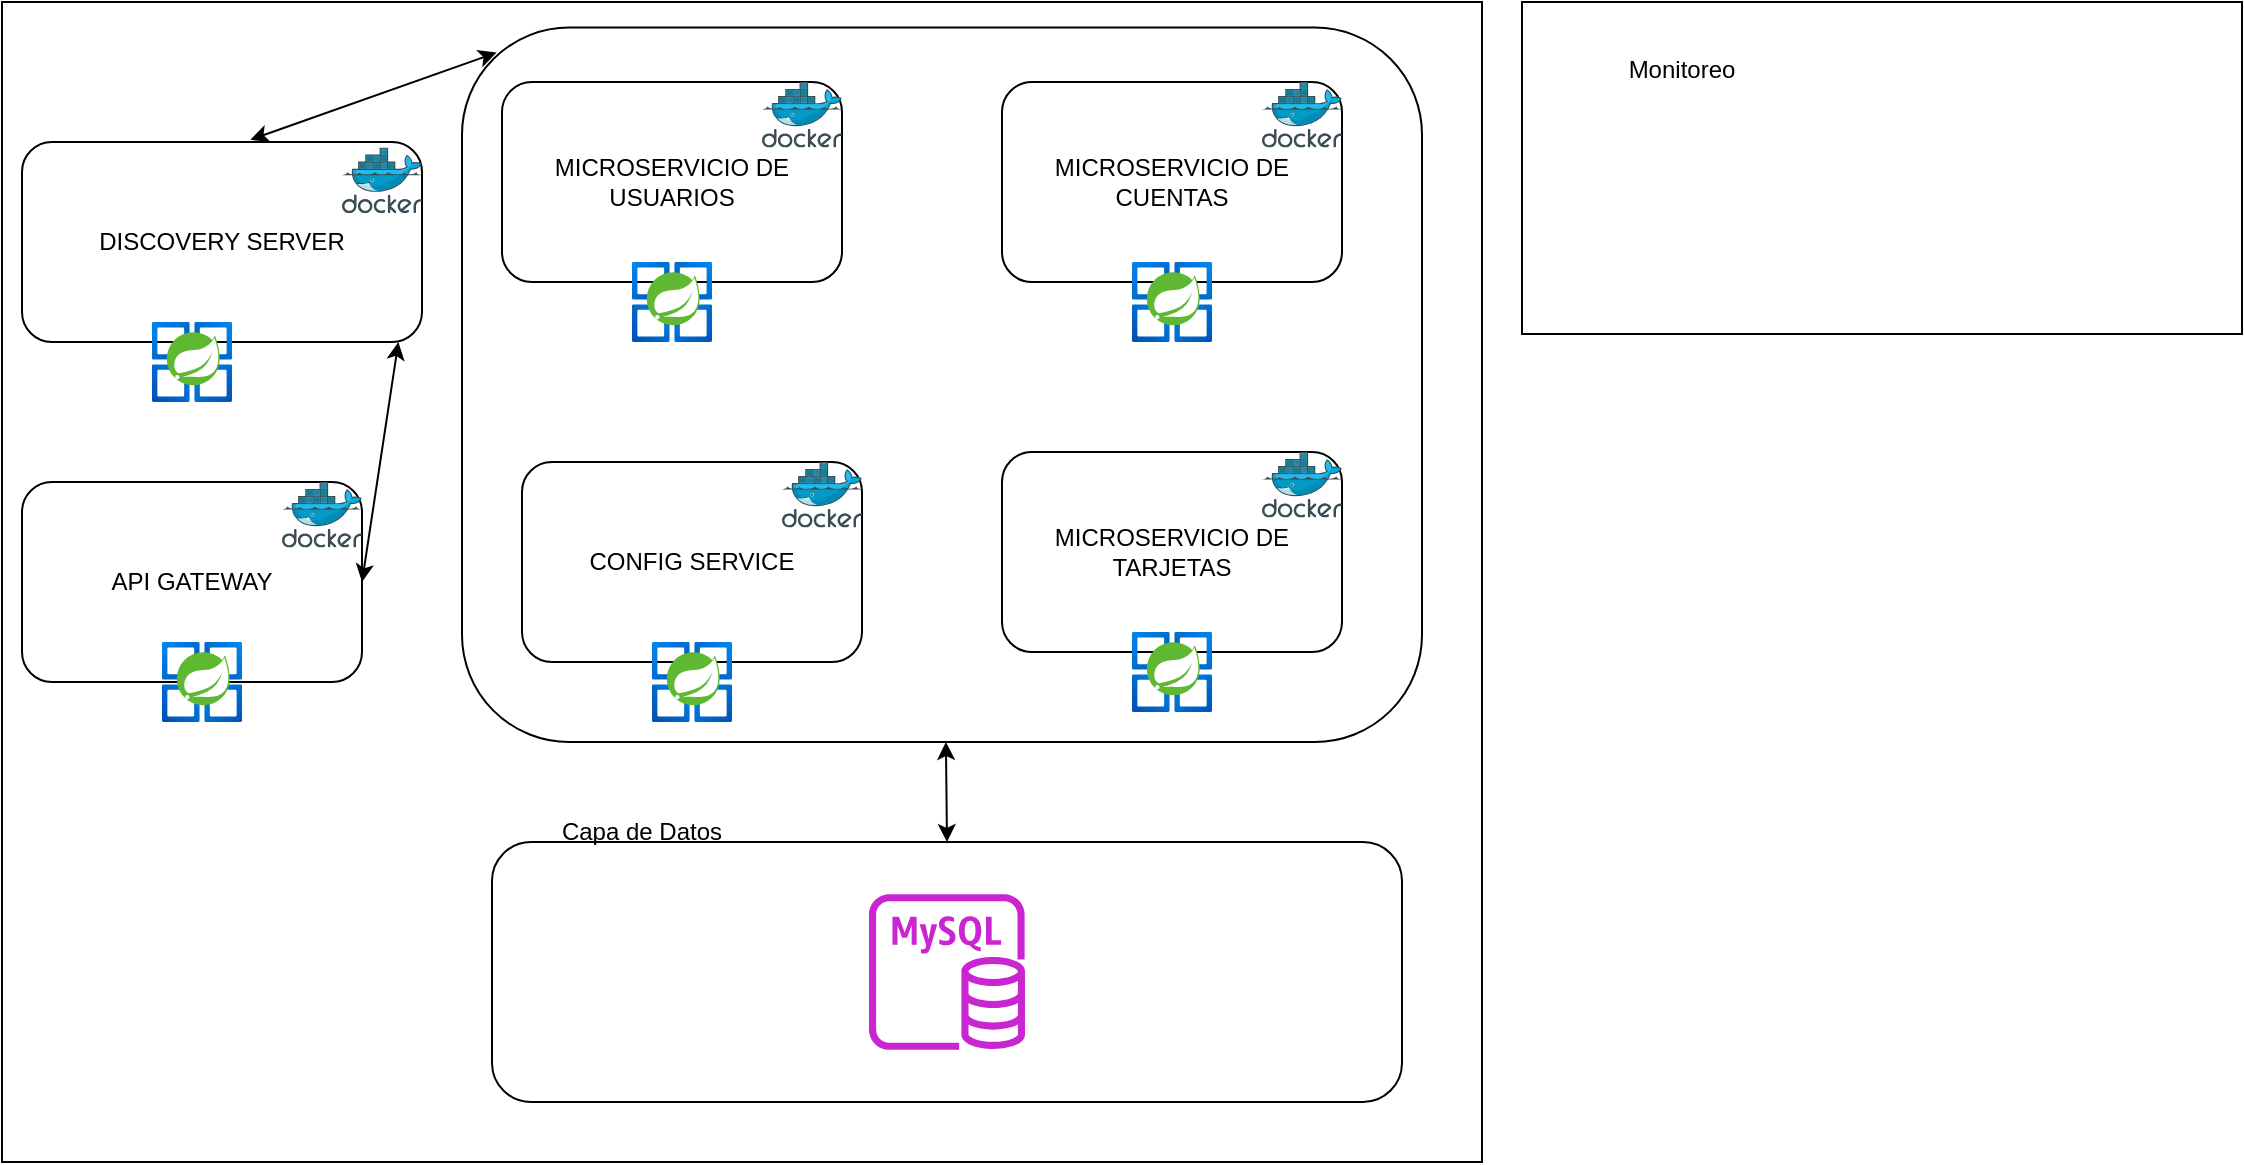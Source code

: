<mxfile version="24.2.5" type="device">
  <diagram id="Ht1M8jgEwFfnCIfOTk4-" name="Page-1">
    <mxGraphModel dx="1687" dy="984" grid="1" gridSize="10" guides="1" tooltips="1" connect="1" arrows="1" fold="1" page="1" pageScale="1" pageWidth="1169" pageHeight="827" math="0" shadow="0">
      <root>
        <mxCell id="0" />
        <mxCell id="1" parent="0" />
        <mxCell id="ZWRmlS2SUOm_svUnGcR8-1" value="" style="rounded=0;whiteSpace=wrap;html=1;" vertex="1" parent="1">
          <mxGeometry x="40" y="40" width="740" height="580" as="geometry" />
        </mxCell>
        <mxCell id="ZWRmlS2SUOm_svUnGcR8-28" value="" style="rounded=1;whiteSpace=wrap;html=1;" vertex="1" parent="1">
          <mxGeometry x="270" y="52.8" width="480" height="357.2" as="geometry" />
        </mxCell>
        <mxCell id="ZWRmlS2SUOm_svUnGcR8-4" value="API GATEWAY" style="rounded=1;whiteSpace=wrap;html=1;" vertex="1" parent="1">
          <mxGeometry x="50" y="280" width="170" height="100" as="geometry" />
        </mxCell>
        <mxCell id="ZWRmlS2SUOm_svUnGcR8-6" value="" style="image;sketch=0;aspect=fixed;html=1;points=[];align=center;fontSize=12;image=img/lib/mscae/Docker.svg;" vertex="1" parent="1">
          <mxGeometry x="180" y="280" width="40" height="32.8" as="geometry" />
        </mxCell>
        <mxCell id="ZWRmlS2SUOm_svUnGcR8-7" value="" style="image;aspect=fixed;html=1;points=[];align=center;fontSize=12;image=img/lib/azure2/compute/Azure_Spring_Cloud.svg;" vertex="1" parent="1">
          <mxGeometry x="120" y="360" width="40" height="40" as="geometry" />
        </mxCell>
        <mxCell id="ZWRmlS2SUOm_svUnGcR8-12" value="DISCOVERY SERVER" style="rounded=1;whiteSpace=wrap;html=1;" vertex="1" parent="1">
          <mxGeometry x="50" y="110" width="200" height="100" as="geometry" />
        </mxCell>
        <mxCell id="ZWRmlS2SUOm_svUnGcR8-13" value="" style="image;sketch=0;aspect=fixed;html=1;points=[];align=center;fontSize=12;image=img/lib/mscae/Docker.svg;" vertex="1" parent="1">
          <mxGeometry x="210" y="112.8" width="40" height="32.8" as="geometry" />
        </mxCell>
        <mxCell id="ZWRmlS2SUOm_svUnGcR8-14" value="" style="image;aspect=fixed;html=1;points=[];align=center;fontSize=12;image=img/lib/azure2/compute/Azure_Spring_Cloud.svg;" vertex="1" parent="1">
          <mxGeometry x="115" y="200" width="40" height="40" as="geometry" />
        </mxCell>
        <mxCell id="ZWRmlS2SUOm_svUnGcR8-17" value="MICROSERVICIO DE USUARIOS" style="rounded=1;whiteSpace=wrap;html=1;" vertex="1" parent="1">
          <mxGeometry x="290" y="80" width="170" height="100" as="geometry" />
        </mxCell>
        <mxCell id="ZWRmlS2SUOm_svUnGcR8-18" value="" style="image;sketch=0;aspect=fixed;html=1;points=[];align=center;fontSize=12;image=img/lib/mscae/Docker.svg;" vertex="1" parent="1">
          <mxGeometry x="420" y="80" width="40" height="32.8" as="geometry" />
        </mxCell>
        <mxCell id="ZWRmlS2SUOm_svUnGcR8-19" value="" style="image;aspect=fixed;html=1;points=[];align=center;fontSize=12;image=img/lib/azure2/compute/Azure_Spring_Cloud.svg;" vertex="1" parent="1">
          <mxGeometry x="355" y="170" width="40" height="40" as="geometry" />
        </mxCell>
        <mxCell id="ZWRmlS2SUOm_svUnGcR8-20" value="MICROSERVICIO DE CUENTAS" style="rounded=1;whiteSpace=wrap;html=1;" vertex="1" parent="1">
          <mxGeometry x="540" y="80" width="170" height="100" as="geometry" />
        </mxCell>
        <mxCell id="ZWRmlS2SUOm_svUnGcR8-21" value="" style="image;sketch=0;aspect=fixed;html=1;points=[];align=center;fontSize=12;image=img/lib/mscae/Docker.svg;" vertex="1" parent="1">
          <mxGeometry x="670" y="80" width="40" height="32.8" as="geometry" />
        </mxCell>
        <mxCell id="ZWRmlS2SUOm_svUnGcR8-22" value="" style="image;aspect=fixed;html=1;points=[];align=center;fontSize=12;image=img/lib/azure2/compute/Azure_Spring_Cloud.svg;" vertex="1" parent="1">
          <mxGeometry x="605" y="170" width="40" height="40" as="geometry" />
        </mxCell>
        <mxCell id="ZWRmlS2SUOm_svUnGcR8-23" value="MICROSERVICIO DE TARJETAS" style="rounded=1;whiteSpace=wrap;html=1;" vertex="1" parent="1">
          <mxGeometry x="540" y="265" width="170" height="100" as="geometry" />
        </mxCell>
        <mxCell id="ZWRmlS2SUOm_svUnGcR8-24" value="" style="image;sketch=0;aspect=fixed;html=1;points=[];align=center;fontSize=12;image=img/lib/mscae/Docker.svg;" vertex="1" parent="1">
          <mxGeometry x="670" y="265" width="40" height="32.8" as="geometry" />
        </mxCell>
        <mxCell id="ZWRmlS2SUOm_svUnGcR8-25" value="" style="image;aspect=fixed;html=1;points=[];align=center;fontSize=12;image=img/lib/azure2/compute/Azure_Spring_Cloud.svg;" vertex="1" parent="1">
          <mxGeometry x="605" y="355" width="40" height="40" as="geometry" />
        </mxCell>
        <mxCell id="ZWRmlS2SUOm_svUnGcR8-26" value="" style="rounded=0;whiteSpace=wrap;html=1;" vertex="1" parent="1">
          <mxGeometry x="800" y="40" width="360" height="166" as="geometry" />
        </mxCell>
        <mxCell id="ZWRmlS2SUOm_svUnGcR8-27" value="Monitoreo" style="text;html=1;align=center;verticalAlign=middle;whiteSpace=wrap;rounded=0;" vertex="1" parent="1">
          <mxGeometry x="810" y="58.8" width="140" height="30" as="geometry" />
        </mxCell>
        <mxCell id="ZWRmlS2SUOm_svUnGcR8-29" value="" style="endArrow=classic;startArrow=classic;html=1;rounded=0;exitX=1;exitY=0.5;exitDx=0;exitDy=0;entryX=0.941;entryY=1;entryDx=0;entryDy=0;entryPerimeter=0;" edge="1" parent="1" source="ZWRmlS2SUOm_svUnGcR8-4" target="ZWRmlS2SUOm_svUnGcR8-12">
          <mxGeometry width="50" height="50" relative="1" as="geometry">
            <mxPoint x="770" y="430" as="sourcePoint" />
            <mxPoint x="820" y="380" as="targetPoint" />
          </mxGeometry>
        </mxCell>
        <mxCell id="ZWRmlS2SUOm_svUnGcR8-30" value="" style="endArrow=classic;startArrow=classic;html=1;rounded=0;exitX=0.571;exitY=-0.011;exitDx=0;exitDy=0;exitPerimeter=0;entryX=0.036;entryY=0.035;entryDx=0;entryDy=0;entryPerimeter=0;" edge="1" parent="1" source="ZWRmlS2SUOm_svUnGcR8-12" target="ZWRmlS2SUOm_svUnGcR8-28">
          <mxGeometry width="50" height="50" relative="1" as="geometry">
            <mxPoint x="770" y="430" as="sourcePoint" />
            <mxPoint x="820" y="380" as="targetPoint" />
          </mxGeometry>
        </mxCell>
        <mxCell id="ZWRmlS2SUOm_svUnGcR8-34" value="" style="shape=image;verticalLabelPosition=bottom;labelBackgroundColor=default;verticalAlign=top;aspect=fixed;imageAspect=0;image=https://www.skedler.com/blog/wp-content/uploads/2021/08/grafana-logo.png;" vertex="1" parent="1">
          <mxGeometry x="820" y="91" width="140" height="70" as="geometry" />
        </mxCell>
        <mxCell id="ZWRmlS2SUOm_svUnGcR8-35" value="" style="shape=image;verticalLabelPosition=bottom;labelBackgroundColor=default;verticalAlign=top;aspect=fixed;imageAspect=0;image=https://miro.medium.com/v2/resize:fit:700/1*SW3lqH4V0J0suyzkZ6FcFQ.png;" vertex="1" parent="1">
          <mxGeometry x="1008" y="80.3" width="140" height="81.4" as="geometry" />
        </mxCell>
        <mxCell id="ZWRmlS2SUOm_svUnGcR8-36" value="CONFIG SERVICE" style="rounded=1;whiteSpace=wrap;html=1;" vertex="1" parent="1">
          <mxGeometry x="300" y="270" width="170" height="100" as="geometry" />
        </mxCell>
        <mxCell id="ZWRmlS2SUOm_svUnGcR8-37" value="" style="image;sketch=0;aspect=fixed;html=1;points=[];align=center;fontSize=12;image=img/lib/mscae/Docker.svg;" vertex="1" parent="1">
          <mxGeometry x="430" y="270" width="40" height="32.8" as="geometry" />
        </mxCell>
        <mxCell id="ZWRmlS2SUOm_svUnGcR8-38" value="" style="image;aspect=fixed;html=1;points=[];align=center;fontSize=12;image=img/lib/azure2/compute/Azure_Spring_Cloud.svg;" vertex="1" parent="1">
          <mxGeometry x="365" y="360" width="40" height="40" as="geometry" />
        </mxCell>
        <mxCell id="ZWRmlS2SUOm_svUnGcR8-39" value="" style="rounded=1;whiteSpace=wrap;html=1;" vertex="1" parent="1">
          <mxGeometry x="285" y="460" width="455" height="130" as="geometry" />
        </mxCell>
        <mxCell id="ZWRmlS2SUOm_svUnGcR8-40" value="" style="sketch=0;outlineConnect=0;fontColor=#232F3E;gradientColor=none;fillColor=#C925D1;strokeColor=none;dashed=0;verticalLabelPosition=bottom;verticalAlign=top;align=center;html=1;fontSize=12;fontStyle=0;aspect=fixed;pointerEvents=1;shape=mxgraph.aws4.rds_mysql_instance;" vertex="1" parent="1">
          <mxGeometry x="473.5" y="486" width="78" height="78" as="geometry" />
        </mxCell>
        <mxCell id="ZWRmlS2SUOm_svUnGcR8-41" value="Capa de Datos" style="text;html=1;align=center;verticalAlign=middle;whiteSpace=wrap;rounded=0;" vertex="1" parent="1">
          <mxGeometry x="290" y="440" width="140" height="30" as="geometry" />
        </mxCell>
        <mxCell id="ZWRmlS2SUOm_svUnGcR8-42" value="" style="endArrow=classic;startArrow=classic;html=1;rounded=0;exitX=0.5;exitY=0;exitDx=0;exitDy=0;" edge="1" parent="1" source="ZWRmlS2SUOm_svUnGcR8-39" target="ZWRmlS2SUOm_svUnGcR8-28">
          <mxGeometry width="50" height="50" relative="1" as="geometry">
            <mxPoint x="780" y="430" as="sourcePoint" />
            <mxPoint x="830" y="380" as="targetPoint" />
          </mxGeometry>
        </mxCell>
      </root>
    </mxGraphModel>
  </diagram>
</mxfile>
